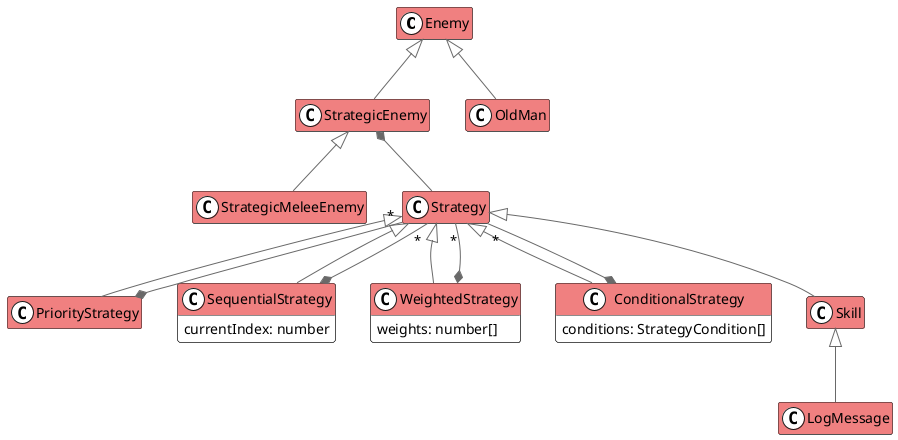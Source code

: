 @startuml

scale 1.0
hide empty methods
hide empty attributes
skinparam arrowColor #DimGray
<style>
spotClass { BackgroundColor white }
</style>
skinparam class {
  BackgroundColor White
  HeaderBackgroundColor LightCoral
}

class Enemy {
}

class Skill {
}

class PriorityStrategy {
}

class SequentialStrategy {
  currentIndex: number
}

class WeightedStrategy {
  weights: number[]
}

class ConditionalStrategy {
  conditions: StrategyCondition[]
}

Enemy <|-- StrategicEnemy
Enemy <|-- OldMan
StrategicEnemy <|-- StrategicMeleeEnemy
StrategicEnemy *-- Strategy
Strategy <|-- Skill
Skill <|-- LogMessage
Strategy <|-- PriorityStrategy
Strategy <|-- SequentialStrategy
Strategy <|-- WeightedStrategy
Strategy <|-- ConditionalStrategy
PriorityStrategy *-- "*" Strategy
SequentialStrategy *-- "*" Strategy
WeightedStrategy *-- "*" Strategy
ConditionalStrategy *-- "*" Strategy

@enduml
